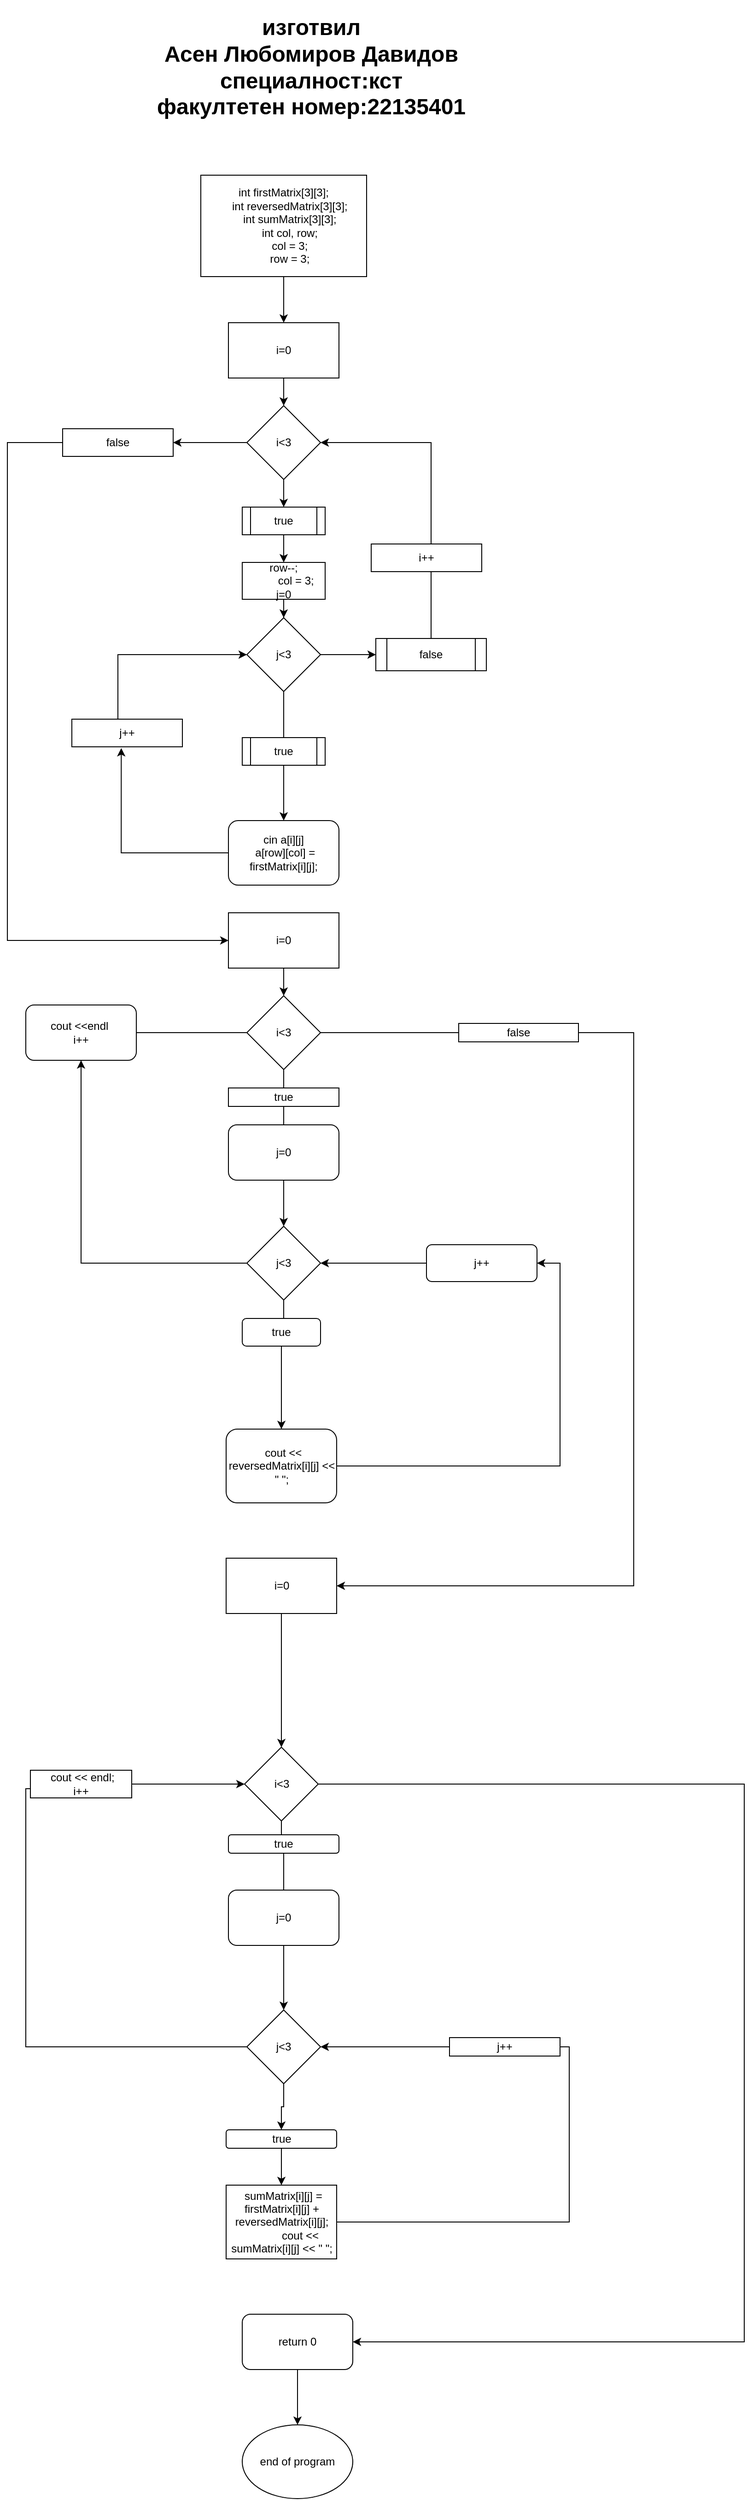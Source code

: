 <mxfile version="16.5.6" type="device"><diagram id="8dVs69rC12oQXPn2FVvv" name="Page-1"><mxGraphModel dx="2234" dy="1819" grid="1" gridSize="10" guides="1" tooltips="1" connect="1" arrows="1" fold="1" page="1" pageScale="1" pageWidth="850" pageHeight="1100" math="0" shadow="0"><root><mxCell id="0"/><mxCell id="1" parent="0"/><mxCell id="YvARkOwQd7JomnhWCa7M-25" style="edgeStyle=orthogonalEdgeStyle;rounded=0;orthogonalLoop=1;jettySize=auto;html=1;entryX=0.5;entryY=0;entryDx=0;entryDy=0;startArrow=none;" parent="1" source="YvARkOwQd7JomnhWCa7M-27" target="YvARkOwQd7JomnhWCa7M-6" edge="1"><mxGeometry relative="1" as="geometry"/></mxCell><mxCell id="z7e6WANniEcq0fCLyzLU-16" style="edgeStyle=orthogonalEdgeStyle;rounded=0;orthogonalLoop=1;jettySize=auto;html=1;" edge="1" parent="1" source="YvARkOwQd7JomnhWCa7M-1" target="YvARkOwQd7JomnhWCa7M-27"><mxGeometry relative="1" as="geometry"/></mxCell><mxCell id="YvARkOwQd7JomnhWCa7M-1" value="&lt;div&gt;int firstMatrix[3][3];&lt;/div&gt;&lt;div&gt;&amp;nbsp; &amp;nbsp; int reversedMatrix[3][3];&lt;/div&gt;&lt;div&gt;&amp;nbsp; &amp;nbsp; int sumMatrix[3][3];&lt;/div&gt;&lt;div&gt;&amp;nbsp; &amp;nbsp; int col, row;&lt;/div&gt;&lt;div&gt;&amp;nbsp; &amp;nbsp; col = 3;&lt;/div&gt;&lt;div&gt;&amp;nbsp; &amp;nbsp; row = 3;&lt;/div&gt;" style="rounded=0;whiteSpace=wrap;html=1;" parent="1" vertex="1"><mxGeometry x="120" y="-160" width="180" height="110" as="geometry"/></mxCell><mxCell id="YvARkOwQd7JomnhWCa7M-12" style="edgeStyle=orthogonalEdgeStyle;rounded=0;orthogonalLoop=1;jettySize=auto;html=1;startArrow=none;" parent="1" source="YvARkOwQd7JomnhWCa7M-29" target="YvARkOwQd7JomnhWCa7M-8" edge="1"><mxGeometry relative="1" as="geometry"/></mxCell><mxCell id="YvARkOwQd7JomnhWCa7M-38" style="edgeStyle=orthogonalEdgeStyle;rounded=0;orthogonalLoop=1;jettySize=auto;html=1;entryX=0;entryY=0.5;entryDx=0;entryDy=0;startArrow=none;" parent="1" source="YvARkOwQd7JomnhWCa7M-43" target="YvARkOwQd7JomnhWCa7M-48" edge="1"><mxGeometry relative="1" as="geometry"><mxPoint x="150" y="740" as="targetPoint"/><Array as="points"><mxPoint x="-90" y="130"/><mxPoint x="-90" y="670"/></Array></mxGeometry></mxCell><mxCell id="YvARkOwQd7JomnhWCa7M-46" style="edgeStyle=orthogonalEdgeStyle;rounded=0;orthogonalLoop=1;jettySize=auto;html=1;entryX=1;entryY=0.5;entryDx=0;entryDy=0;" parent="1" source="YvARkOwQd7JomnhWCa7M-6" target="YvARkOwQd7JomnhWCa7M-43" edge="1"><mxGeometry relative="1" as="geometry"/></mxCell><mxCell id="z7e6WANniEcq0fCLyzLU-17" style="edgeStyle=orthogonalEdgeStyle;rounded=0;orthogonalLoop=1;jettySize=auto;html=1;entryX=0.5;entryY=0;entryDx=0;entryDy=0;" edge="1" parent="1" source="YvARkOwQd7JomnhWCa7M-6" target="YvARkOwQd7JomnhWCa7M-15"><mxGeometry relative="1" as="geometry"/></mxCell><mxCell id="YvARkOwQd7JomnhWCa7M-6" value="i&amp;lt;3" style="rhombus;whiteSpace=wrap;html=1;" parent="1" vertex="1"><mxGeometry x="170" y="90" width="80" height="80" as="geometry"/></mxCell><mxCell id="YvARkOwQd7JomnhWCa7M-19" style="edgeStyle=orthogonalEdgeStyle;rounded=0;orthogonalLoop=1;jettySize=auto;html=1;startArrow=none;" parent="1" source="YvARkOwQd7JomnhWCa7M-17" target="YvARkOwQd7JomnhWCa7M-24" edge="1"><mxGeometry relative="1" as="geometry"><mxPoint x="210" y="500" as="targetPoint"/></mxGeometry></mxCell><mxCell id="YvARkOwQd7JomnhWCa7M-20" style="edgeStyle=orthogonalEdgeStyle;rounded=0;orthogonalLoop=1;jettySize=auto;html=1;entryX=0;entryY=0.5;entryDx=0;entryDy=0;" parent="1" source="YvARkOwQd7JomnhWCa7M-8" target="YvARkOwQd7JomnhWCa7M-18" edge="1"><mxGeometry relative="1" as="geometry"/></mxCell><mxCell id="YvARkOwQd7JomnhWCa7M-8" value="j&amp;lt;3" style="rhombus;whiteSpace=wrap;html=1;" parent="1" vertex="1"><mxGeometry x="170" y="320" width="80" height="80" as="geometry"/></mxCell><mxCell id="YvARkOwQd7JomnhWCa7M-21" style="edgeStyle=orthogonalEdgeStyle;rounded=0;orthogonalLoop=1;jettySize=auto;html=1;entryX=1;entryY=0.5;entryDx=0;entryDy=0;" parent="1" source="YvARkOwQd7JomnhWCa7M-18" target="YvARkOwQd7JomnhWCa7M-6" edge="1"><mxGeometry relative="1" as="geometry"><mxPoint x="360" y="46.8" as="targetPoint"/><Array as="points"><mxPoint x="370" y="130"/></Array></mxGeometry></mxCell><mxCell id="YvARkOwQd7JomnhWCa7M-18" value="false" style="shape=process;whiteSpace=wrap;html=1;backgroundOutline=1;" parent="1" vertex="1"><mxGeometry x="310" y="342.5" width="120" height="35" as="geometry"/></mxCell><mxCell id="YvARkOwQd7JomnhWCa7M-22" value="i++" style="rounded=0;whiteSpace=wrap;html=1;" parent="1" vertex="1"><mxGeometry x="305" y="240" width="120" height="30" as="geometry"/></mxCell><mxCell id="YvARkOwQd7JomnhWCa7M-33" style="edgeStyle=orthogonalEdgeStyle;rounded=0;orthogonalLoop=1;jettySize=auto;html=1;entryX=0;entryY=0.5;entryDx=0;entryDy=0;startArrow=none;" parent="1" source="YvARkOwQd7JomnhWCa7M-34" target="YvARkOwQd7JomnhWCa7M-8" edge="1"><mxGeometry relative="1" as="geometry"><mxPoint x="40" y="280" as="targetPoint"/><Array as="points"><mxPoint x="30" y="360"/></Array></mxGeometry></mxCell><mxCell id="YvARkOwQd7JomnhWCa7M-37" style="edgeStyle=orthogonalEdgeStyle;rounded=0;orthogonalLoop=1;jettySize=auto;html=1;entryX=0.447;entryY=1.047;entryDx=0;entryDy=0;entryPerimeter=0;" parent="1" source="YvARkOwQd7JomnhWCa7M-24" target="YvARkOwQd7JomnhWCa7M-34" edge="1"><mxGeometry relative="1" as="geometry"><mxPoint x="-20" y="515" as="targetPoint"/></mxGeometry></mxCell><mxCell id="YvARkOwQd7JomnhWCa7M-24" value="cin a[i][j]&lt;br&gt;&amp;nbsp;a[row][col] = firstMatrix[i][j];" style="rounded=1;whiteSpace=wrap;html=1;" parent="1" vertex="1"><mxGeometry x="150" y="540" width="120" height="70" as="geometry"/></mxCell><mxCell id="YvARkOwQd7JomnhWCa7M-17" value="true" style="shape=process;whiteSpace=wrap;html=1;backgroundOutline=1;" parent="1" vertex="1"><mxGeometry x="165" y="450" width="90" height="30" as="geometry"/></mxCell><mxCell id="YvARkOwQd7JomnhWCa7M-26" value="" style="edgeStyle=orthogonalEdgeStyle;rounded=0;orthogonalLoop=1;jettySize=auto;html=1;endArrow=none;" parent="1" source="YvARkOwQd7JomnhWCa7M-8" target="YvARkOwQd7JomnhWCa7M-17" edge="1"><mxGeometry relative="1" as="geometry"><mxPoint x="210" y="510" as="targetPoint"/><mxPoint x="210" y="400" as="sourcePoint"/></mxGeometry></mxCell><mxCell id="YvARkOwQd7JomnhWCa7M-27" value="i=0" style="rounded=0;whiteSpace=wrap;html=1;" parent="1" vertex="1"><mxGeometry x="150" width="120" height="60" as="geometry"/></mxCell><mxCell id="YvARkOwQd7JomnhWCa7M-29" value="&lt;div&gt;row--;&lt;/div&gt;&lt;div&gt;&amp;nbsp; &amp;nbsp; &amp;nbsp; &amp;nbsp; col = 3;&lt;/div&gt;&lt;div&gt;j=0&lt;/div&gt;" style="rounded=0;whiteSpace=wrap;html=1;" parent="1" vertex="1"><mxGeometry x="165" y="260" width="90" height="40" as="geometry"/></mxCell><mxCell id="z7e6WANniEcq0fCLyzLU-19" style="edgeStyle=orthogonalEdgeStyle;rounded=0;orthogonalLoop=1;jettySize=auto;html=1;entryX=0.5;entryY=0;entryDx=0;entryDy=0;" edge="1" parent="1" source="YvARkOwQd7JomnhWCa7M-15" target="YvARkOwQd7JomnhWCa7M-29"><mxGeometry relative="1" as="geometry"/></mxCell><mxCell id="YvARkOwQd7JomnhWCa7M-15" value="true" style="shape=process;whiteSpace=wrap;html=1;backgroundOutline=1;" parent="1" vertex="1"><mxGeometry x="165" y="200" width="90" height="30" as="geometry"/></mxCell><mxCell id="YvARkOwQd7JomnhWCa7M-34" value="j++" style="rounded=0;whiteSpace=wrap;html=1;" parent="1" vertex="1"><mxGeometry x="-20" y="430" width="120" height="30" as="geometry"/></mxCell><mxCell id="YvARkOwQd7JomnhWCa7M-43" value="false" style="rounded=0;whiteSpace=wrap;html=1;" parent="1" vertex="1"><mxGeometry x="-30" y="115" width="120" height="30" as="geometry"/></mxCell><mxCell id="YvARkOwQd7JomnhWCa7M-67" style="edgeStyle=orthogonalEdgeStyle;rounded=0;orthogonalLoop=1;jettySize=auto;html=1;startArrow=none;" parent="1" source="YvARkOwQd7JomnhWCa7M-68" edge="1"><mxGeometry relative="1" as="geometry"><mxPoint x="-10" y="780" as="targetPoint"/></mxGeometry></mxCell><mxCell id="z7e6WANniEcq0fCLyzLU-3" style="edgeStyle=orthogonalEdgeStyle;rounded=0;orthogonalLoop=1;jettySize=auto;html=1;entryX=1;entryY=0.5;entryDx=0;entryDy=0;" edge="1" parent="1" source="YvARkOwQd7JomnhWCa7M-47" target="YvARkOwQd7JomnhWCa7M-71"><mxGeometry relative="1" as="geometry"><mxPoint x="360" y="1370" as="targetPoint"/><Array as="points"><mxPoint x="590" y="770"/><mxPoint x="590" y="1370"/></Array></mxGeometry></mxCell><mxCell id="YvARkOwQd7JomnhWCa7M-47" value="i&amp;lt;3" style="rhombus;whiteSpace=wrap;html=1;" parent="1" vertex="1"><mxGeometry x="170" y="730" width="80" height="80" as="geometry"/></mxCell><mxCell id="YvARkOwQd7JomnhWCa7M-49" style="edgeStyle=orthogonalEdgeStyle;rounded=0;orthogonalLoop=1;jettySize=auto;html=1;entryX=0.5;entryY=0;entryDx=0;entryDy=0;" parent="1" source="YvARkOwQd7JomnhWCa7M-48" target="YvARkOwQd7JomnhWCa7M-47" edge="1"><mxGeometry relative="1" as="geometry"/></mxCell><mxCell id="YvARkOwQd7JomnhWCa7M-48" value="i=0" style="rounded=0;whiteSpace=wrap;html=1;" parent="1" vertex="1"><mxGeometry x="150" y="640" width="120" height="60" as="geometry"/></mxCell><mxCell id="YvARkOwQd7JomnhWCa7M-55" style="edgeStyle=orthogonalEdgeStyle;rounded=0;orthogonalLoop=1;jettySize=auto;html=1;" parent="1" source="YvARkOwQd7JomnhWCa7M-51" target="YvARkOwQd7JomnhWCa7M-56" edge="1"><mxGeometry relative="1" as="geometry"><mxPoint x="210" y="980" as="targetPoint"/></mxGeometry></mxCell><mxCell id="YvARkOwQd7JomnhWCa7M-51" value="j=0" style="rounded=1;whiteSpace=wrap;html=1;" parent="1" vertex="1"><mxGeometry x="150" y="870" width="120" height="60" as="geometry"/></mxCell><mxCell id="YvARkOwQd7JomnhWCa7M-52" value="" style="edgeStyle=orthogonalEdgeStyle;rounded=0;orthogonalLoop=1;jettySize=auto;html=1;endArrow=none;startArrow=none;" parent="1" source="YvARkOwQd7JomnhWCa7M-53" target="YvARkOwQd7JomnhWCa7M-51" edge="1"><mxGeometry relative="1" as="geometry"><mxPoint x="210" y="900" as="targetPoint"/><mxPoint x="210" y="810" as="sourcePoint"/></mxGeometry></mxCell><mxCell id="YvARkOwQd7JomnhWCa7M-53" value="true" style="rounded=0;whiteSpace=wrap;html=1;" parent="1" vertex="1"><mxGeometry x="150" y="830" width="120" height="20" as="geometry"/></mxCell><mxCell id="YvARkOwQd7JomnhWCa7M-54" value="" style="edgeStyle=orthogonalEdgeStyle;rounded=0;orthogonalLoop=1;jettySize=auto;html=1;endArrow=none;" parent="1" source="YvARkOwQd7JomnhWCa7M-47" target="YvARkOwQd7JomnhWCa7M-53" edge="1"><mxGeometry relative="1" as="geometry"><mxPoint x="210" y="870" as="targetPoint"/><mxPoint x="210" y="810" as="sourcePoint"/></mxGeometry></mxCell><mxCell id="z7e6WANniEcq0fCLyzLU-20" style="edgeStyle=orthogonalEdgeStyle;rounded=0;orthogonalLoop=1;jettySize=auto;html=1;entryX=0.5;entryY=1;entryDx=0;entryDy=0;" edge="1" parent="1" source="YvARkOwQd7JomnhWCa7M-56" target="YvARkOwQd7JomnhWCa7M-68"><mxGeometry relative="1" as="geometry"/></mxCell><mxCell id="YvARkOwQd7JomnhWCa7M-56" value="j&amp;lt;3" style="rhombus;whiteSpace=wrap;html=1;" parent="1" vertex="1"><mxGeometry x="170" y="980" width="80" height="80" as="geometry"/></mxCell><mxCell id="YvARkOwQd7JomnhWCa7M-82" style="edgeStyle=orthogonalEdgeStyle;rounded=0;orthogonalLoop=1;jettySize=auto;html=1;entryX=0.5;entryY=0;entryDx=0;entryDy=0;" parent="1" source="YvARkOwQd7JomnhWCa7M-60" target="YvARkOwQd7JomnhWCa7M-62" edge="1"><mxGeometry relative="1" as="geometry"/></mxCell><mxCell id="YvARkOwQd7JomnhWCa7M-60" value="true" style="rounded=1;whiteSpace=wrap;html=1;" parent="1" vertex="1"><mxGeometry x="165" y="1080" width="85" height="30" as="geometry"/></mxCell><mxCell id="YvARkOwQd7JomnhWCa7M-61" value="" style="edgeStyle=orthogonalEdgeStyle;rounded=0;orthogonalLoop=1;jettySize=auto;html=1;endArrow=none;" parent="1" source="YvARkOwQd7JomnhWCa7M-56" target="YvARkOwQd7JomnhWCa7M-60" edge="1"><mxGeometry relative="1" as="geometry"><mxPoint x="210" y="1150" as="targetPoint"/><mxPoint x="210" y="1060" as="sourcePoint"/></mxGeometry></mxCell><mxCell id="YvARkOwQd7JomnhWCa7M-105" style="edgeStyle=orthogonalEdgeStyle;rounded=0;orthogonalLoop=1;jettySize=auto;html=1;entryX=1;entryY=0.5;entryDx=0;entryDy=0;" parent="1" source="YvARkOwQd7JomnhWCa7M-62" target="YvARkOwQd7JomnhWCa7M-64" edge="1"><mxGeometry relative="1" as="geometry"><mxPoint x="490" y="1020" as="targetPoint"/><Array as="points"><mxPoint x="510" y="1240"/><mxPoint x="510" y="1020"/></Array></mxGeometry></mxCell><mxCell id="YvARkOwQd7JomnhWCa7M-62" value="&amp;nbsp;cout &amp;lt;&amp;lt; reversedMatrix[i][j] &amp;lt;&amp;lt; &quot; &quot;;" style="rounded=1;whiteSpace=wrap;html=1;" parent="1" vertex="1"><mxGeometry x="147.5" y="1200" width="120" height="80" as="geometry"/></mxCell><mxCell id="YvARkOwQd7JomnhWCa7M-106" style="edgeStyle=orthogonalEdgeStyle;rounded=0;orthogonalLoop=1;jettySize=auto;html=1;entryX=1;entryY=0.5;entryDx=0;entryDy=0;" parent="1" source="YvARkOwQd7JomnhWCa7M-64" target="YvARkOwQd7JomnhWCa7M-56" edge="1"><mxGeometry relative="1" as="geometry"/></mxCell><mxCell id="YvARkOwQd7JomnhWCa7M-64" value="j++" style="rounded=1;whiteSpace=wrap;html=1;" parent="1" vertex="1"><mxGeometry x="365" y="1000" width="120" height="40" as="geometry"/></mxCell><mxCell id="YvARkOwQd7JomnhWCa7M-68" value="cout &amp;lt;&amp;lt;endl&amp;nbsp;&lt;br&gt;i++" style="rounded=1;whiteSpace=wrap;html=1;" parent="1" vertex="1"><mxGeometry x="-70" y="740" width="120" height="60" as="geometry"/></mxCell><mxCell id="YvARkOwQd7JomnhWCa7M-69" value="" style="edgeStyle=orthogonalEdgeStyle;rounded=0;orthogonalLoop=1;jettySize=auto;html=1;endArrow=none;" parent="1" source="YvARkOwQd7JomnhWCa7M-47" target="YvARkOwQd7JomnhWCa7M-68" edge="1"><mxGeometry relative="1" as="geometry"><mxPoint x="-10" y="780" as="targetPoint"/><mxPoint x="170" y="770" as="sourcePoint"/></mxGeometry></mxCell><mxCell id="YvARkOwQd7JomnhWCa7M-75" style="edgeStyle=orthogonalEdgeStyle;rounded=0;orthogonalLoop=1;jettySize=auto;html=1;entryX=0.5;entryY=0;entryDx=0;entryDy=0;" parent="1" source="YvARkOwQd7JomnhWCa7M-71" target="YvARkOwQd7JomnhWCa7M-74" edge="1"><mxGeometry relative="1" as="geometry"/></mxCell><mxCell id="YvARkOwQd7JomnhWCa7M-71" value="i=0" style="rounded=0;whiteSpace=wrap;html=1;" parent="1" vertex="1"><mxGeometry x="147.5" y="1340.0" width="120" height="60" as="geometry"/></mxCell><mxCell id="YvARkOwQd7JomnhWCa7M-77" style="edgeStyle=orthogonalEdgeStyle;rounded=0;orthogonalLoop=1;jettySize=auto;html=1;" parent="1" source="YvARkOwQd7JomnhWCa7M-74" target="YvARkOwQd7JomnhWCa7M-78" edge="1"><mxGeometry relative="1" as="geometry"><mxPoint x="225" y="1730" as="targetPoint"/></mxGeometry></mxCell><mxCell id="YvARkOwQd7JomnhWCa7M-98" style="edgeStyle=orthogonalEdgeStyle;rounded=0;orthogonalLoop=1;jettySize=auto;html=1;entryX=1;entryY=0.5;entryDx=0;entryDy=0;" parent="1" source="YvARkOwQd7JomnhWCa7M-74" target="YvARkOwQd7JomnhWCa7M-100" edge="1"><mxGeometry relative="1" as="geometry"><mxPoint x="670" y="2330" as="targetPoint"/><Array as="points"><mxPoint x="710" y="1585"/><mxPoint x="710" y="2190"/></Array></mxGeometry></mxCell><mxCell id="YvARkOwQd7JomnhWCa7M-74" value="i&amp;lt;3" style="rhombus;whiteSpace=wrap;html=1;" parent="1" vertex="1"><mxGeometry x="167.5" y="1545" width="80" height="80" as="geometry"/></mxCell><mxCell id="YvARkOwQd7JomnhWCa7M-78" value="true" style="rounded=1;whiteSpace=wrap;html=1;" parent="1" vertex="1"><mxGeometry x="150" y="1640" width="120" height="20" as="geometry"/></mxCell><mxCell id="YvARkOwQd7JomnhWCa7M-93" style="edgeStyle=orthogonalEdgeStyle;rounded=0;orthogonalLoop=1;jettySize=auto;html=1;entryX=1;entryY=0.5;entryDx=0;entryDy=0;startArrow=none;" parent="1" source="YvARkOwQd7JomnhWCa7M-94" target="YvARkOwQd7JomnhWCa7M-87" edge="1"><mxGeometry relative="1" as="geometry"><mxPoint x="270" y="1880" as="targetPoint"/><Array as="points"/></mxGeometry></mxCell><mxCell id="YvARkOwQd7JomnhWCa7M-80" value="&lt;div&gt;&amp;nbsp;sumMatrix[i][j] = firstMatrix[i][j] + reversedMatrix[i][j];&lt;/div&gt;&lt;div&gt;&amp;nbsp; &amp;nbsp; &amp;nbsp; &amp;nbsp; &amp;nbsp; &amp;nbsp; cout &amp;lt;&amp;lt; sumMatrix[i][j] &amp;lt;&amp;lt; &quot; &quot;;&lt;/div&gt;" style="rounded=0;whiteSpace=wrap;html=1;" parent="1" vertex="1"><mxGeometry x="147.5" y="2020" width="120" height="80" as="geometry"/></mxCell><mxCell id="YvARkOwQd7JomnhWCa7M-90" style="edgeStyle=orthogonalEdgeStyle;rounded=0;orthogonalLoop=1;jettySize=auto;html=1;entryX=0.5;entryY=0;entryDx=0;entryDy=0;" parent="1" source="YvARkOwQd7JomnhWCa7M-85" target="YvARkOwQd7JomnhWCa7M-87" edge="1"><mxGeometry relative="1" as="geometry"/></mxCell><mxCell id="YvARkOwQd7JomnhWCa7M-85" value="j=0" style="rounded=1;whiteSpace=wrap;html=1;" parent="1" vertex="1"><mxGeometry x="150" y="1700" width="120" height="60" as="geometry"/></mxCell><mxCell id="YvARkOwQd7JomnhWCa7M-86" value="" style="edgeStyle=orthogonalEdgeStyle;rounded=0;orthogonalLoop=1;jettySize=auto;html=1;endArrow=none;" parent="1" source="YvARkOwQd7JomnhWCa7M-78" target="YvARkOwQd7JomnhWCa7M-85" edge="1"><mxGeometry relative="1" as="geometry"><mxPoint x="230" y="1930" as="targetPoint"/><mxPoint x="225" y="1660" as="sourcePoint"/></mxGeometry></mxCell><mxCell id="YvARkOwQd7JomnhWCa7M-91" style="edgeStyle=orthogonalEdgeStyle;rounded=0;orthogonalLoop=1;jettySize=auto;html=1;entryX=0.5;entryY=0;entryDx=0;entryDy=0;" parent="1" source="YvARkOwQd7JomnhWCa7M-87" target="YvARkOwQd7JomnhWCa7M-88" edge="1"><mxGeometry relative="1" as="geometry"/></mxCell><mxCell id="YvARkOwQd7JomnhWCa7M-96" style="edgeStyle=orthogonalEdgeStyle;rounded=0;orthogonalLoop=1;jettySize=auto;html=1;entryX=0;entryY=0.5;entryDx=0;entryDy=0;startArrow=none;" parent="1" source="YvARkOwQd7JomnhWCa7M-97" target="YvARkOwQd7JomnhWCa7M-74" edge="1"><mxGeometry relative="1" as="geometry"><mxPoint x="-40" y="1540" as="targetPoint"/><Array as="points"/></mxGeometry></mxCell><mxCell id="YvARkOwQd7JomnhWCa7M-87" value="j&amp;lt;3" style="rhombus;whiteSpace=wrap;html=1;" parent="1" vertex="1"><mxGeometry x="170" y="1830" width="80" height="80" as="geometry"/></mxCell><mxCell id="YvARkOwQd7JomnhWCa7M-92" style="edgeStyle=orthogonalEdgeStyle;rounded=0;orthogonalLoop=1;jettySize=auto;html=1;entryX=0.5;entryY=0;entryDx=0;entryDy=0;" parent="1" source="YvARkOwQd7JomnhWCa7M-88" target="YvARkOwQd7JomnhWCa7M-80" edge="1"><mxGeometry relative="1" as="geometry"/></mxCell><mxCell id="YvARkOwQd7JomnhWCa7M-88" value="true" style="rounded=1;whiteSpace=wrap;html=1;" parent="1" vertex="1"><mxGeometry x="147.5" y="1960" width="120" height="20" as="geometry"/></mxCell><mxCell id="YvARkOwQd7JomnhWCa7M-94" value="j++" style="rounded=0;whiteSpace=wrap;html=1;" parent="1" vertex="1"><mxGeometry x="390" y="1860" width="120" height="20" as="geometry"/></mxCell><mxCell id="YvARkOwQd7JomnhWCa7M-95" value="" style="edgeStyle=orthogonalEdgeStyle;rounded=0;orthogonalLoop=1;jettySize=auto;html=1;entryX=1;entryY=0.5;entryDx=0;entryDy=0;endArrow=none;" parent="1" source="YvARkOwQd7JomnhWCa7M-80" target="YvARkOwQd7JomnhWCa7M-94" edge="1"><mxGeometry relative="1" as="geometry"><mxPoint x="265" y="1870" as="targetPoint"/><mxPoint x="285" y="2060" as="sourcePoint"/><Array as="points"><mxPoint x="520" y="2060"/><mxPoint x="520" y="1870"/></Array></mxGeometry></mxCell><mxCell id="YvARkOwQd7JomnhWCa7M-101" style="edgeStyle=orthogonalEdgeStyle;rounded=0;orthogonalLoop=1;jettySize=auto;html=1;" parent="1" source="YvARkOwQd7JomnhWCa7M-100" target="YvARkOwQd7JomnhWCa7M-102" edge="1"><mxGeometry relative="1" as="geometry"><mxPoint x="225" y="2390" as="targetPoint"/></mxGeometry></mxCell><mxCell id="YvARkOwQd7JomnhWCa7M-100" value="return 0" style="rounded=1;whiteSpace=wrap;html=1;" parent="1" vertex="1"><mxGeometry x="165" y="2160" width="120" height="60" as="geometry"/></mxCell><mxCell id="YvARkOwQd7JomnhWCa7M-102" value="end of program" style="ellipse;whiteSpace=wrap;html=1;" parent="1" vertex="1"><mxGeometry x="165" y="2280" width="120" height="80" as="geometry"/></mxCell><mxCell id="YvARkOwQd7JomnhWCa7M-97" value="&amp;nbsp;cout &amp;lt;&amp;lt; endl;&lt;br&gt;i++" style="rounded=0;whiteSpace=wrap;html=1;" parent="1" vertex="1"><mxGeometry x="-65" y="1570" width="110" height="30" as="geometry"/></mxCell><mxCell id="YvARkOwQd7JomnhWCa7M-104" value="" style="edgeStyle=orthogonalEdgeStyle;rounded=0;orthogonalLoop=1;jettySize=auto;html=1;entryX=0;entryY=0.5;entryDx=0;entryDy=0;endArrow=none;" parent="1" source="YvARkOwQd7JomnhWCa7M-87" target="YvARkOwQd7JomnhWCa7M-97" edge="1"><mxGeometry relative="1" as="geometry"><mxPoint x="167.5" y="1585" as="targetPoint"/><mxPoint x="185" y="1870" as="sourcePoint"/><Array as="points"><mxPoint x="-70" y="1870"/><mxPoint x="-70" y="1590"/><mxPoint x="-65" y="1590"/></Array></mxGeometry></mxCell><mxCell id="z7e6WANniEcq0fCLyzLU-4" value="false" style="rounded=0;whiteSpace=wrap;html=1;" vertex="1" parent="1"><mxGeometry x="400" y="760" width="130" height="20" as="geometry"/></mxCell><mxCell id="z7e6WANniEcq0fCLyzLU-7" value="&lt;h1&gt;изготвил&lt;br&gt;Асен Любомиров Давидов&lt;br&gt;специалност:кст&lt;br&gt;факултетен номер:22135401&lt;/h1&gt;" style="text;html=1;strokeColor=none;fillColor=none;spacing=5;spacingTop=-20;whiteSpace=wrap;overflow=hidden;rounded=0;align=center;" vertex="1" parent="1"><mxGeometry x="-50" y="-340" width="580" height="140" as="geometry"/></mxCell><mxCell id="z7e6WANniEcq0fCLyzLU-13" style="edgeStyle=orthogonalEdgeStyle;rounded=0;orthogonalLoop=1;jettySize=auto;html=1;exitX=0.5;exitY=1;exitDx=0;exitDy=0;" edge="1" parent="1" source="YvARkOwQd7JomnhWCa7M-88" target="YvARkOwQd7JomnhWCa7M-88"><mxGeometry relative="1" as="geometry"/></mxCell></root></mxGraphModel></diagram></mxfile>